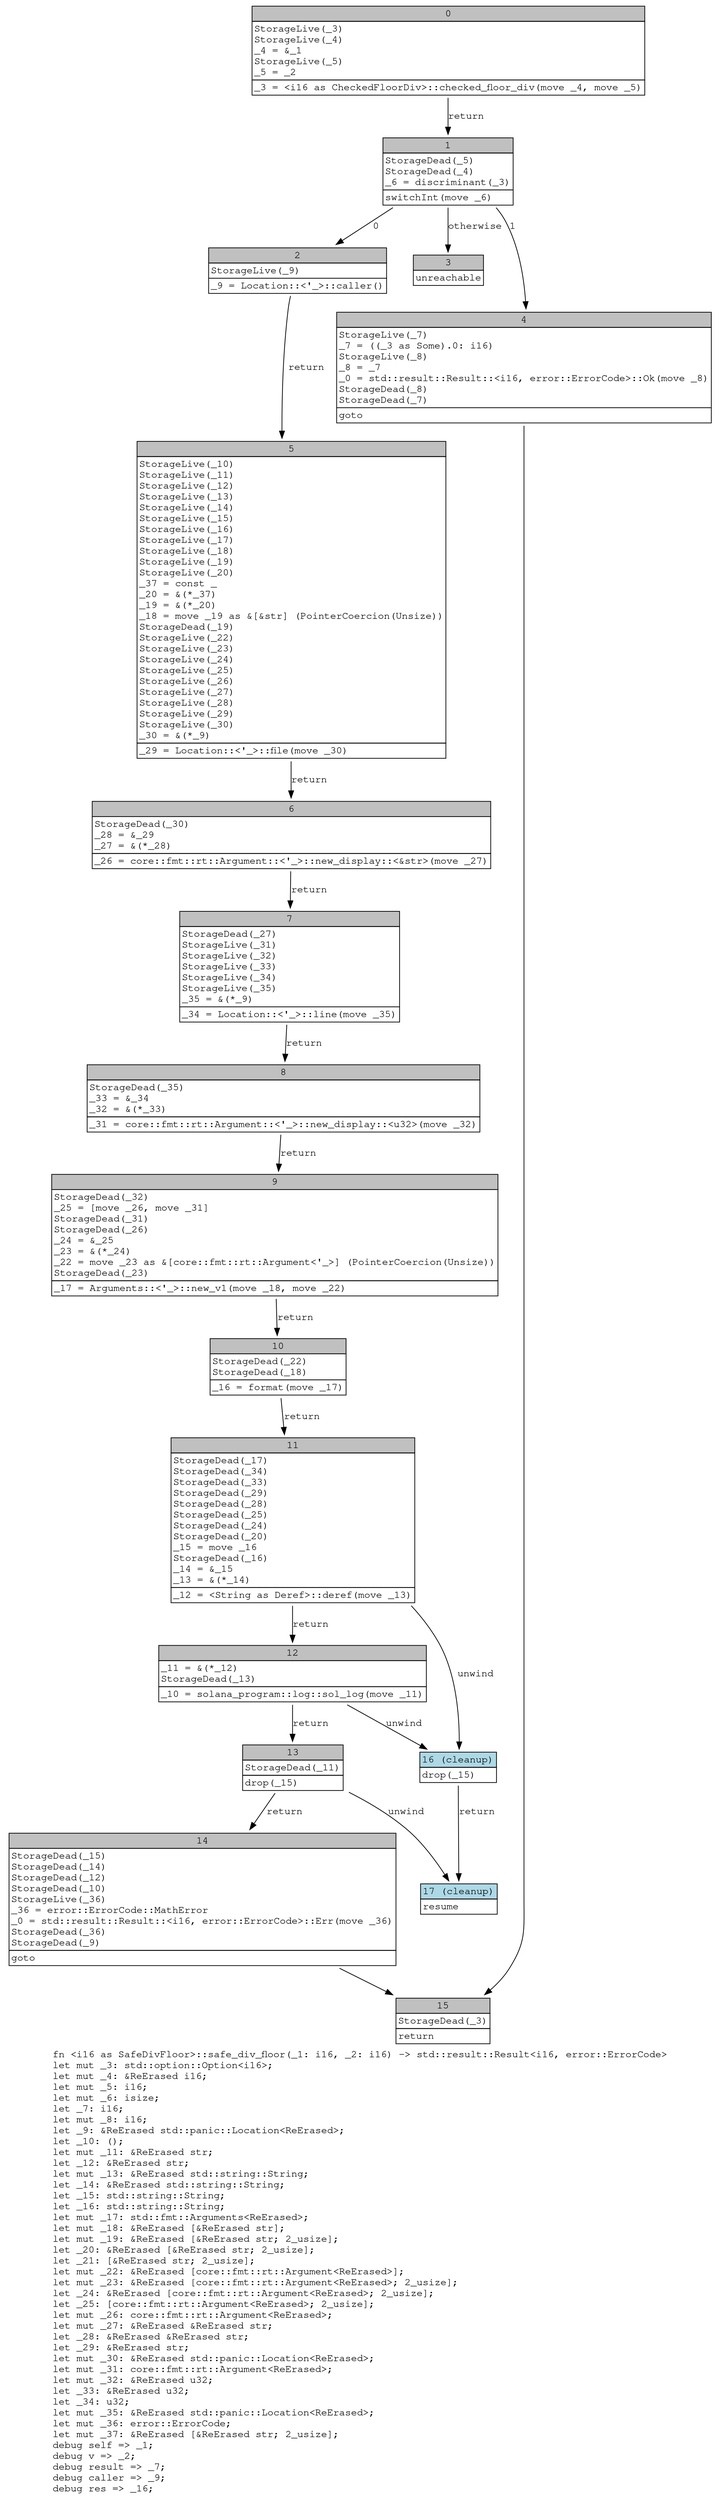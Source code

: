 digraph Mir_0_15243 {
    graph [fontname="Courier, monospace"];
    node [fontname="Courier, monospace"];
    edge [fontname="Courier, monospace"];
    label=<fn &lt;i16 as SafeDivFloor&gt;::safe_div_floor(_1: i16, _2: i16) -&gt; std::result::Result&lt;i16, error::ErrorCode&gt;<br align="left"/>let mut _3: std::option::Option&lt;i16&gt;;<br align="left"/>let mut _4: &amp;ReErased i16;<br align="left"/>let mut _5: i16;<br align="left"/>let mut _6: isize;<br align="left"/>let _7: i16;<br align="left"/>let mut _8: i16;<br align="left"/>let _9: &amp;ReErased std::panic::Location&lt;ReErased&gt;;<br align="left"/>let _10: ();<br align="left"/>let mut _11: &amp;ReErased str;<br align="left"/>let _12: &amp;ReErased str;<br align="left"/>let mut _13: &amp;ReErased std::string::String;<br align="left"/>let _14: &amp;ReErased std::string::String;<br align="left"/>let _15: std::string::String;<br align="left"/>let _16: std::string::String;<br align="left"/>let mut _17: std::fmt::Arguments&lt;ReErased&gt;;<br align="left"/>let mut _18: &amp;ReErased [&amp;ReErased str];<br align="left"/>let mut _19: &amp;ReErased [&amp;ReErased str; 2_usize];<br align="left"/>let _20: &amp;ReErased [&amp;ReErased str; 2_usize];<br align="left"/>let _21: [&amp;ReErased str; 2_usize];<br align="left"/>let mut _22: &amp;ReErased [core::fmt::rt::Argument&lt;ReErased&gt;];<br align="left"/>let mut _23: &amp;ReErased [core::fmt::rt::Argument&lt;ReErased&gt;; 2_usize];<br align="left"/>let _24: &amp;ReErased [core::fmt::rt::Argument&lt;ReErased&gt;; 2_usize];<br align="left"/>let _25: [core::fmt::rt::Argument&lt;ReErased&gt;; 2_usize];<br align="left"/>let mut _26: core::fmt::rt::Argument&lt;ReErased&gt;;<br align="left"/>let mut _27: &amp;ReErased &amp;ReErased str;<br align="left"/>let _28: &amp;ReErased &amp;ReErased str;<br align="left"/>let _29: &amp;ReErased str;<br align="left"/>let mut _30: &amp;ReErased std::panic::Location&lt;ReErased&gt;;<br align="left"/>let mut _31: core::fmt::rt::Argument&lt;ReErased&gt;;<br align="left"/>let mut _32: &amp;ReErased u32;<br align="left"/>let _33: &amp;ReErased u32;<br align="left"/>let _34: u32;<br align="left"/>let mut _35: &amp;ReErased std::panic::Location&lt;ReErased&gt;;<br align="left"/>let mut _36: error::ErrorCode;<br align="left"/>let mut _37: &amp;ReErased [&amp;ReErased str; 2_usize];<br align="left"/>debug self =&gt; _1;<br align="left"/>debug v =&gt; _2;<br align="left"/>debug result =&gt; _7;<br align="left"/>debug caller =&gt; _9;<br align="left"/>debug res =&gt; _16;<br align="left"/>>;
    bb0__0_15243 [shape="none", label=<<table border="0" cellborder="1" cellspacing="0"><tr><td bgcolor="gray" align="center" colspan="1">0</td></tr><tr><td align="left" balign="left">StorageLive(_3)<br/>StorageLive(_4)<br/>_4 = &amp;_1<br/>StorageLive(_5)<br/>_5 = _2<br/></td></tr><tr><td align="left">_3 = &lt;i16 as CheckedFloorDiv&gt;::checked_floor_div(move _4, move _5)</td></tr></table>>];
    bb1__0_15243 [shape="none", label=<<table border="0" cellborder="1" cellspacing="0"><tr><td bgcolor="gray" align="center" colspan="1">1</td></tr><tr><td align="left" balign="left">StorageDead(_5)<br/>StorageDead(_4)<br/>_6 = discriminant(_3)<br/></td></tr><tr><td align="left">switchInt(move _6)</td></tr></table>>];
    bb2__0_15243 [shape="none", label=<<table border="0" cellborder="1" cellspacing="0"><tr><td bgcolor="gray" align="center" colspan="1">2</td></tr><tr><td align="left" balign="left">StorageLive(_9)<br/></td></tr><tr><td align="left">_9 = Location::&lt;'_&gt;::caller()</td></tr></table>>];
    bb3__0_15243 [shape="none", label=<<table border="0" cellborder="1" cellspacing="0"><tr><td bgcolor="gray" align="center" colspan="1">3</td></tr><tr><td align="left">unreachable</td></tr></table>>];
    bb4__0_15243 [shape="none", label=<<table border="0" cellborder="1" cellspacing="0"><tr><td bgcolor="gray" align="center" colspan="1">4</td></tr><tr><td align="left" balign="left">StorageLive(_7)<br/>_7 = ((_3 as Some).0: i16)<br/>StorageLive(_8)<br/>_8 = _7<br/>_0 = std::result::Result::&lt;i16, error::ErrorCode&gt;::Ok(move _8)<br/>StorageDead(_8)<br/>StorageDead(_7)<br/></td></tr><tr><td align="left">goto</td></tr></table>>];
    bb5__0_15243 [shape="none", label=<<table border="0" cellborder="1" cellspacing="0"><tr><td bgcolor="gray" align="center" colspan="1">5</td></tr><tr><td align="left" balign="left">StorageLive(_10)<br/>StorageLive(_11)<br/>StorageLive(_12)<br/>StorageLive(_13)<br/>StorageLive(_14)<br/>StorageLive(_15)<br/>StorageLive(_16)<br/>StorageLive(_17)<br/>StorageLive(_18)<br/>StorageLive(_19)<br/>StorageLive(_20)<br/>_37 = const _<br/>_20 = &amp;(*_37)<br/>_19 = &amp;(*_20)<br/>_18 = move _19 as &amp;[&amp;str] (PointerCoercion(Unsize))<br/>StorageDead(_19)<br/>StorageLive(_22)<br/>StorageLive(_23)<br/>StorageLive(_24)<br/>StorageLive(_25)<br/>StorageLive(_26)<br/>StorageLive(_27)<br/>StorageLive(_28)<br/>StorageLive(_29)<br/>StorageLive(_30)<br/>_30 = &amp;(*_9)<br/></td></tr><tr><td align="left">_29 = Location::&lt;'_&gt;::file(move _30)</td></tr></table>>];
    bb6__0_15243 [shape="none", label=<<table border="0" cellborder="1" cellspacing="0"><tr><td bgcolor="gray" align="center" colspan="1">6</td></tr><tr><td align="left" balign="left">StorageDead(_30)<br/>_28 = &amp;_29<br/>_27 = &amp;(*_28)<br/></td></tr><tr><td align="left">_26 = core::fmt::rt::Argument::&lt;'_&gt;::new_display::&lt;&amp;str&gt;(move _27)</td></tr></table>>];
    bb7__0_15243 [shape="none", label=<<table border="0" cellborder="1" cellspacing="0"><tr><td bgcolor="gray" align="center" colspan="1">7</td></tr><tr><td align="left" balign="left">StorageDead(_27)<br/>StorageLive(_31)<br/>StorageLive(_32)<br/>StorageLive(_33)<br/>StorageLive(_34)<br/>StorageLive(_35)<br/>_35 = &amp;(*_9)<br/></td></tr><tr><td align="left">_34 = Location::&lt;'_&gt;::line(move _35)</td></tr></table>>];
    bb8__0_15243 [shape="none", label=<<table border="0" cellborder="1" cellspacing="0"><tr><td bgcolor="gray" align="center" colspan="1">8</td></tr><tr><td align="left" balign="left">StorageDead(_35)<br/>_33 = &amp;_34<br/>_32 = &amp;(*_33)<br/></td></tr><tr><td align="left">_31 = core::fmt::rt::Argument::&lt;'_&gt;::new_display::&lt;u32&gt;(move _32)</td></tr></table>>];
    bb9__0_15243 [shape="none", label=<<table border="0" cellborder="1" cellspacing="0"><tr><td bgcolor="gray" align="center" colspan="1">9</td></tr><tr><td align="left" balign="left">StorageDead(_32)<br/>_25 = [move _26, move _31]<br/>StorageDead(_31)<br/>StorageDead(_26)<br/>_24 = &amp;_25<br/>_23 = &amp;(*_24)<br/>_22 = move _23 as &amp;[core::fmt::rt::Argument&lt;'_&gt;] (PointerCoercion(Unsize))<br/>StorageDead(_23)<br/></td></tr><tr><td align="left">_17 = Arguments::&lt;'_&gt;::new_v1(move _18, move _22)</td></tr></table>>];
    bb10__0_15243 [shape="none", label=<<table border="0" cellborder="1" cellspacing="0"><tr><td bgcolor="gray" align="center" colspan="1">10</td></tr><tr><td align="left" balign="left">StorageDead(_22)<br/>StorageDead(_18)<br/></td></tr><tr><td align="left">_16 = format(move _17)</td></tr></table>>];
    bb11__0_15243 [shape="none", label=<<table border="0" cellborder="1" cellspacing="0"><tr><td bgcolor="gray" align="center" colspan="1">11</td></tr><tr><td align="left" balign="left">StorageDead(_17)<br/>StorageDead(_34)<br/>StorageDead(_33)<br/>StorageDead(_29)<br/>StorageDead(_28)<br/>StorageDead(_25)<br/>StorageDead(_24)<br/>StorageDead(_20)<br/>_15 = move _16<br/>StorageDead(_16)<br/>_14 = &amp;_15<br/>_13 = &amp;(*_14)<br/></td></tr><tr><td align="left">_12 = &lt;String as Deref&gt;::deref(move _13)</td></tr></table>>];
    bb12__0_15243 [shape="none", label=<<table border="0" cellborder="1" cellspacing="0"><tr><td bgcolor="gray" align="center" colspan="1">12</td></tr><tr><td align="left" balign="left">_11 = &amp;(*_12)<br/>StorageDead(_13)<br/></td></tr><tr><td align="left">_10 = solana_program::log::sol_log(move _11)</td></tr></table>>];
    bb13__0_15243 [shape="none", label=<<table border="0" cellborder="1" cellspacing="0"><tr><td bgcolor="gray" align="center" colspan="1">13</td></tr><tr><td align="left" balign="left">StorageDead(_11)<br/></td></tr><tr><td align="left">drop(_15)</td></tr></table>>];
    bb14__0_15243 [shape="none", label=<<table border="0" cellborder="1" cellspacing="0"><tr><td bgcolor="gray" align="center" colspan="1">14</td></tr><tr><td align="left" balign="left">StorageDead(_15)<br/>StorageDead(_14)<br/>StorageDead(_12)<br/>StorageDead(_10)<br/>StorageLive(_36)<br/>_36 = error::ErrorCode::MathError<br/>_0 = std::result::Result::&lt;i16, error::ErrorCode&gt;::Err(move _36)<br/>StorageDead(_36)<br/>StorageDead(_9)<br/></td></tr><tr><td align="left">goto</td></tr></table>>];
    bb15__0_15243 [shape="none", label=<<table border="0" cellborder="1" cellspacing="0"><tr><td bgcolor="gray" align="center" colspan="1">15</td></tr><tr><td align="left" balign="left">StorageDead(_3)<br/></td></tr><tr><td align="left">return</td></tr></table>>];
    bb16__0_15243 [shape="none", label=<<table border="0" cellborder="1" cellspacing="0"><tr><td bgcolor="lightblue" align="center" colspan="1">16 (cleanup)</td></tr><tr><td align="left">drop(_15)</td></tr></table>>];
    bb17__0_15243 [shape="none", label=<<table border="0" cellborder="1" cellspacing="0"><tr><td bgcolor="lightblue" align="center" colspan="1">17 (cleanup)</td></tr><tr><td align="left">resume</td></tr></table>>];
    bb0__0_15243 -> bb1__0_15243 [label="return"];
    bb1__0_15243 -> bb2__0_15243 [label="0"];
    bb1__0_15243 -> bb4__0_15243 [label="1"];
    bb1__0_15243 -> bb3__0_15243 [label="otherwise"];
    bb2__0_15243 -> bb5__0_15243 [label="return"];
    bb4__0_15243 -> bb15__0_15243 [label=""];
    bb5__0_15243 -> bb6__0_15243 [label="return"];
    bb6__0_15243 -> bb7__0_15243 [label="return"];
    bb7__0_15243 -> bb8__0_15243 [label="return"];
    bb8__0_15243 -> bb9__0_15243 [label="return"];
    bb9__0_15243 -> bb10__0_15243 [label="return"];
    bb10__0_15243 -> bb11__0_15243 [label="return"];
    bb11__0_15243 -> bb12__0_15243 [label="return"];
    bb11__0_15243 -> bb16__0_15243 [label="unwind"];
    bb12__0_15243 -> bb13__0_15243 [label="return"];
    bb12__0_15243 -> bb16__0_15243 [label="unwind"];
    bb13__0_15243 -> bb14__0_15243 [label="return"];
    bb13__0_15243 -> bb17__0_15243 [label="unwind"];
    bb14__0_15243 -> bb15__0_15243 [label=""];
    bb16__0_15243 -> bb17__0_15243 [label="return"];
}
